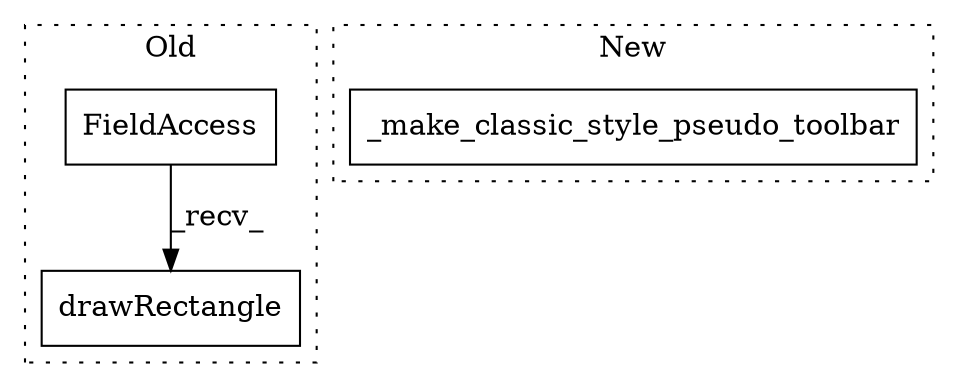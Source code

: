 digraph G {
subgraph cluster0 {
1 [label="drawRectangle" a="32" s="36720,36738" l="14,1" shape="box"];
3 [label="FieldAccess" a="22" s="36708" l="11" shape="box"];
label = "Old";
style="dotted";
}
subgraph cluster1 {
2 [label="_make_classic_style_pseudo_toolbar" a="32" s="34967" l="36" shape="box"];
label = "New";
style="dotted";
}
3 -> 1 [label="_recv_"];
}